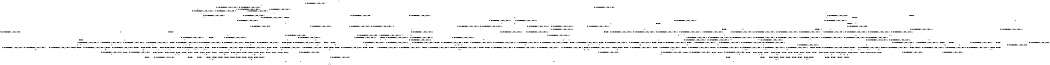 digraph BCG {
size = "7, 10.5";
center = TRUE;
node [shape = circle];
0 [peripheries = 2];
0 -> 1 [label = "EX !0 !ATOMIC_EXCH_BRANCH (1, +1, TRUE, +0, 2, TRUE) !::"];
0 -> 2 [label = "EX !1 !ATOMIC_EXCH_BRANCH (1, +0, TRUE, +0, 1, TRUE) !::"];
0 -> 3 [label = "EX !2 !ATOMIC_EXCH_BRANCH (1, +1, TRUE, +0, 3, TRUE) !::"];
0 -> 4 [label = "EX !0 !ATOMIC_EXCH_BRANCH (1, +1, TRUE, +0, 2, TRUE) !::"];
2 -> 5 [label = "EX !1 !ATOMIC_EXCH_BRANCH (1, +0, TRUE, +0, 1, TRUE) !:0:1:"];
2 -> 6 [label = "EX !2 !ATOMIC_EXCH_BRANCH (1, +1, TRUE, +0, 3, TRUE) !:0:1:"];
2 -> 7 [label = "EX !0 !ATOMIC_EXCH_BRANCH (1, +1, TRUE, +0, 2, TRUE) !:0:1:"];
2 -> 8 [label = "EX !1 !ATOMIC_EXCH_BRANCH (1, +0, TRUE, +0, 1, TRUE) !:0:1:"];
3 -> 9 [label = "EX !0 !ATOMIC_EXCH_BRANCH (1, +1, TRUE, +0, 2, FALSE) !:0:1:2:"];
3 -> 10 [label = "TERMINATE !2"];
3 -> 11 [label = "EX !1 !ATOMIC_EXCH_BRANCH (1, +0, TRUE, +0, 1, FALSE) !:0:1:2:"];
3 -> 12 [label = "EX !0 !ATOMIC_EXCH_BRANCH (1, +1, TRUE, +0, 2, FALSE) !:0:1:2:"];
4 -> 13 [label = "TERMINATE !0"];
4 -> 14 [label = "TERMINATE !0"];
4 -> 15 [label = "EX !1 !ATOMIC_EXCH_BRANCH (1, +0, TRUE, +0, 1, FALSE) !:0:"];
4 -> 16 [label = "EX !2 !ATOMIC_EXCH_BRANCH (1, +1, TRUE, +0, 3, FALSE) !:0:"];
5 -> 17 [label = "EX !0 !ATOMIC_EXCH_BRANCH (1, +1, TRUE, +0, 2, TRUE) !:0:1:"];
6 -> 18 [label = "EX !1 !ATOMIC_EXCH_BRANCH (1, +0, TRUE, +0, 1, FALSE) !:0:1:2:"];
6 -> 19 [label = "TERMINATE !2"];
6 -> 20 [label = "EX !0 !ATOMIC_EXCH_BRANCH (1, +1, TRUE, +0, 2, FALSE) !:0:1:2:"];
6 -> 11 [label = "EX !1 !ATOMIC_EXCH_BRANCH (1, +0, TRUE, +0, 1, FALSE) !:0:1:2:"];
7 -> 21 [label = "EX !1 !ATOMIC_EXCH_BRANCH (1, +0, TRUE, +0, 1, FALSE) !:0:1:"];
7 -> 22 [label = "TERMINATE !0"];
7 -> 23 [label = "EX !2 !ATOMIC_EXCH_BRANCH (1, +1, TRUE, +0, 3, FALSE) !:0:1:"];
7 -> 24 [label = "EX !1 !ATOMIC_EXCH_BRANCH (1, +0, TRUE, +0, 1, FALSE) !:0:1:"];
8 -> 17 [label = "EX !0 !ATOMIC_EXCH_BRANCH (1, +1, TRUE, +0, 2, TRUE) !:0:1:"];
8 -> 6 [label = "EX !2 !ATOMIC_EXCH_BRANCH (1, +1, TRUE, +0, 3, TRUE) !:0:1:"];
8 -> 7 [label = "EX !0 !ATOMIC_EXCH_BRANCH (1, +1, TRUE, +0, 2, TRUE) !:0:1:"];
8 -> 8 [label = "EX !1 !ATOMIC_EXCH_BRANCH (1, +0, TRUE, +0, 1, TRUE) !:0:1:"];
9 -> 25 [label = "EX !1 !ATOMIC_EXCH_BRANCH (1, +0, TRUE, +0, 1, FALSE) !:0:1:2:"];
10 -> 26 [label = "EX !0 !ATOMIC_EXCH_BRANCH (1, +1, TRUE, +0, 2, FALSE) !:0:1:"];
10 -> 27 [label = "EX !1 !ATOMIC_EXCH_BRANCH (1, +0, TRUE, +0, 1, FALSE) !:0:1:"];
10 -> 28 [label = "EX !0 !ATOMIC_EXCH_BRANCH (1, +1, TRUE, +0, 2, FALSE) !:0:1:"];
11 -> 29 [label = "EX !0 !ATOMIC_EXCH_BRANCH (1, +1, TRUE, +0, 2, TRUE) !:0:1:2:"];
11 -> 30 [label = "TERMINATE !1"];
11 -> 31 [label = "TERMINATE !2"];
11 -> 32 [label = "EX !0 !ATOMIC_EXCH_BRANCH (1, +1, TRUE, +0, 2, TRUE) !:0:1:2:"];
12 -> 25 [label = "EX !1 !ATOMIC_EXCH_BRANCH (1, +0, TRUE, +0, 1, FALSE) !:0:1:2:"];
12 -> 33 [label = "TERMINATE !2"];
12 -> 34 [label = "TERMINATE !0"];
12 -> 35 [label = "EX !1 !ATOMIC_EXCH_BRANCH (1, +0, TRUE, +0, 1, FALSE) !:0:1:2:"];
13 -> 1 [label = "EX !2 !ATOMIC_EXCH_BRANCH (1, +1, TRUE, +0, 3, FALSE) !::"];
14 -> 1 [label = "EX !2 !ATOMIC_EXCH_BRANCH (1, +1, TRUE, +0, 3, FALSE) !::"];
14 -> 36 [label = "EX !1 !ATOMIC_EXCH_BRANCH (1, +0, TRUE, +0, 1, FALSE) !::"];
14 -> 37 [label = "EX !2 !ATOMIC_EXCH_BRANCH (1, +1, TRUE, +0, 3, FALSE) !::"];
15 -> 38 [label = "TERMINATE !0"];
15 -> 39 [label = "TERMINATE !1"];
15 -> 40 [label = "TERMINATE !0"];
15 -> 41 [label = "EX !2 !ATOMIC_EXCH_BRANCH (1, +1, TRUE, +0, 3, TRUE) !:0:1:"];
16 -> 42 [label = "EX !2 !ATOMIC_EXCH_BRANCH (1, +0, TRUE, +1, 1, TRUE) !:0:1:2:"];
16 -> 43 [label = "TERMINATE !0"];
16 -> 44 [label = "EX !1 !ATOMIC_EXCH_BRANCH (1, +0, TRUE, +0, 1, FALSE) !:0:1:2:"];
16 -> 45 [label = "EX !2 !ATOMIC_EXCH_BRANCH (1, +0, TRUE, +1, 1, TRUE) !:0:1:2:"];
17 -> 21 [label = "EX !1 !ATOMIC_EXCH_BRANCH (1, +0, TRUE, +0, 1, FALSE) !:0:1:"];
18 -> 29 [label = "EX !0 !ATOMIC_EXCH_BRANCH (1, +1, TRUE, +0, 2, TRUE) !:0:1:2:"];
19 -> 46 [label = "EX !1 !ATOMIC_EXCH_BRANCH (1, +0, TRUE, +0, 1, FALSE) !:0:1:"];
19 -> 47 [label = "EX !0 !ATOMIC_EXCH_BRANCH (1, +1, TRUE, +0, 2, FALSE) !:0:1:"];
19 -> 27 [label = "EX !1 !ATOMIC_EXCH_BRANCH (1, +0, TRUE, +0, 1, FALSE) !:0:1:"];
20 -> 25 [label = "EX !1 !ATOMIC_EXCH_BRANCH (1, +0, TRUE, +0, 1, FALSE) !:0:1:2:"];
20 -> 48 [label = "TERMINATE !2"];
20 -> 49 [label = "TERMINATE !0"];
20 -> 35 [label = "EX !1 !ATOMIC_EXCH_BRANCH (1, +0, TRUE, +0, 1, FALSE) !:0:1:2:"];
21 -> 38 [label = "TERMINATE !0"];
22 -> 50 [label = "EX !1 !ATOMIC_EXCH_BRANCH (1, +0, TRUE, +0, 1, FALSE) !:1:"];
22 -> 51 [label = "EX !2 !ATOMIC_EXCH_BRANCH (1, +1, TRUE, +0, 3, FALSE) !:1:"];
22 -> 52 [label = "EX !1 !ATOMIC_EXCH_BRANCH (1, +0, TRUE, +0, 1, FALSE) !:1:"];
23 -> 53 [label = "EX !1 !ATOMIC_EXCH_BRANCH (1, +0, TRUE, +0, 1, FALSE) !:0:1:2:"];
23 -> 54 [label = "TERMINATE !0"];
23 -> 55 [label = "EX !2 !ATOMIC_EXCH_BRANCH (1, +0, TRUE, +1, 1, TRUE) !:0:1:2:"];
23 -> 44 [label = "EX !1 !ATOMIC_EXCH_BRANCH (1, +0, TRUE, +0, 1, FALSE) !:0:1:2:"];
24 -> 38 [label = "TERMINATE !0"];
24 -> 39 [label = "TERMINATE !1"];
24 -> 40 [label = "TERMINATE !0"];
24 -> 41 [label = "EX !2 !ATOMIC_EXCH_BRANCH (1, +1, TRUE, +0, 3, TRUE) !:0:1:"];
25 -> 56 [label = "TERMINATE !0"];
26 -> 57 [label = "EX !1 !ATOMIC_EXCH_BRANCH (1, +0, TRUE, +0, 1, FALSE) !:0:1:"];
27 -> 58 [label = "EX !0 !ATOMIC_EXCH_BRANCH (1, +1, TRUE, +0, 2, TRUE) !:0:1:"];
27 -> 59 [label = "TERMINATE !1"];
27 -> 60 [label = "EX !0 !ATOMIC_EXCH_BRANCH (1, +1, TRUE, +0, 2, TRUE) !:0:1:"];
28 -> 57 [label = "EX !1 !ATOMIC_EXCH_BRANCH (1, +0, TRUE, +0, 1, FALSE) !:0:1:"];
28 -> 61 [label = "TERMINATE !0"];
28 -> 62 [label = "EX !1 !ATOMIC_EXCH_BRANCH (1, +0, TRUE, +0, 1, FALSE) !:0:1:"];
29 -> 63 [label = "TERMINATE !0"];
30 -> 64 [label = "EX !0 !ATOMIC_EXCH_BRANCH (1, +1, TRUE, +0, 2, TRUE) !:0:2:"];
30 -> 59 [label = "TERMINATE !2"];
30 -> 65 [label = "EX !0 !ATOMIC_EXCH_BRANCH (1, +1, TRUE, +0, 2, TRUE) !:0:2:"];
31 -> 58 [label = "EX !0 !ATOMIC_EXCH_BRANCH (1, +1, TRUE, +0, 2, TRUE) !:0:1:"];
31 -> 59 [label = "TERMINATE !1"];
31 -> 60 [label = "EX !0 !ATOMIC_EXCH_BRANCH (1, +1, TRUE, +0, 2, TRUE) !:0:1:"];
32 -> 63 [label = "TERMINATE !0"];
32 -> 66 [label = "TERMINATE !1"];
32 -> 67 [label = "TERMINATE !2"];
32 -> 68 [label = "TERMINATE !0"];
33 -> 57 [label = "EX !1 !ATOMIC_EXCH_BRANCH (1, +0, TRUE, +0, 1, FALSE) !:0:1:"];
33 -> 61 [label = "TERMINATE !0"];
33 -> 62 [label = "EX !1 !ATOMIC_EXCH_BRANCH (1, +0, TRUE, +0, 1, FALSE) !:0:1:"];
34 -> 69 [label = "EX !1 !ATOMIC_EXCH_BRANCH (1, +0, TRUE, +0, 1, FALSE) !:1:2:"];
34 -> 61 [label = "TERMINATE !2"];
34 -> 70 [label = "EX !1 !ATOMIC_EXCH_BRANCH (1, +0, TRUE, +0, 1, FALSE) !:1:2:"];
35 -> 56 [label = "TERMINATE !0"];
35 -> 71 [label = "TERMINATE !1"];
35 -> 72 [label = "TERMINATE !2"];
35 -> 73 [label = "TERMINATE !0"];
36 -> 74 [label = "TERMINATE !1"];
36 -> 75 [label = "TERMINATE !1"];
36 -> 76 [label = "EX !2 !ATOMIC_EXCH_BRANCH (1, +1, TRUE, +0, 3, TRUE) !:1:"];
37 -> 77 [label = "EX !2 !ATOMIC_EXCH_BRANCH (1, +0, TRUE, +1, 1, TRUE) !:1:2:"];
37 -> 78 [label = "EX !1 !ATOMIC_EXCH_BRANCH (1, +0, TRUE, +0, 1, FALSE) !:1:2:"];
37 -> 79 [label = "EX !2 !ATOMIC_EXCH_BRANCH (1, +0, TRUE, +1, 1, TRUE) !:1:2:"];
38 -> 74 [label = "TERMINATE !1"];
39 -> 74 [label = "TERMINATE !0"];
39 -> 75 [label = "TERMINATE !0"];
39 -> 80 [label = "EX !2 !ATOMIC_EXCH_BRANCH (1, +1, TRUE, +0, 3, TRUE) !:0:"];
40 -> 74 [label = "TERMINATE !1"];
40 -> 75 [label = "TERMINATE !1"];
40 -> 76 [label = "EX !2 !ATOMIC_EXCH_BRANCH (1, +1, TRUE, +0, 3, TRUE) !:1:"];
41 -> 63 [label = "TERMINATE !0"];
41 -> 66 [label = "TERMINATE !1"];
41 -> 67 [label = "TERMINATE !2"];
41 -> 68 [label = "TERMINATE !0"];
42 -> 81 [label = "EX !2 !ATOMIC_EXCH_BRANCH (1, +1, TRUE, +0, 3, TRUE) !:0:1:2:"];
43 -> 77 [label = "EX !2 !ATOMIC_EXCH_BRANCH (1, +0, TRUE, +1, 1, TRUE) !:1:2:"];
43 -> 78 [label = "EX !1 !ATOMIC_EXCH_BRANCH (1, +0, TRUE, +0, 1, FALSE) !:1:2:"];
43 -> 79 [label = "EX !2 !ATOMIC_EXCH_BRANCH (1, +0, TRUE, +1, 1, TRUE) !:1:2:"];
44 -> 82 [label = "EX !2 !ATOMIC_EXCH_BRANCH (1, +0, TRUE, +1, 1, FALSE) !:0:1:2:"];
44 -> 83 [label = "TERMINATE !1"];
44 -> 84 [label = "TERMINATE !0"];
44 -> 85 [label = "EX !2 !ATOMIC_EXCH_BRANCH (1, +0, TRUE, +1, 1, FALSE) !:0:1:2:"];
45 -> 81 [label = "EX !2 !ATOMIC_EXCH_BRANCH (1, +1, TRUE, +0, 3, TRUE) !:0:1:2:"];
45 -> 86 [label = "TERMINATE !0"];
45 -> 87 [label = "EX !1 !ATOMIC_EXCH_BRANCH (1, +0, TRUE, +0, 1, TRUE) !:0:1:2:"];
45 -> 88 [label = "EX !2 !ATOMIC_EXCH_BRANCH (1, +1, TRUE, +0, 3, TRUE) !:0:1:2:"];
46 -> 58 [label = "EX !0 !ATOMIC_EXCH_BRANCH (1, +1, TRUE, +0, 2, TRUE) !:0:1:"];
47 -> 57 [label = "EX !1 !ATOMIC_EXCH_BRANCH (1, +0, TRUE, +0, 1, FALSE) !:0:1:"];
47 -> 89 [label = "TERMINATE !0"];
47 -> 62 [label = "EX !1 !ATOMIC_EXCH_BRANCH (1, +0, TRUE, +0, 1, FALSE) !:0:1:"];
48 -> 57 [label = "EX !1 !ATOMIC_EXCH_BRANCH (1, +0, TRUE, +0, 1, FALSE) !:0:1:"];
48 -> 89 [label = "TERMINATE !0"];
48 -> 62 [label = "EX !1 !ATOMIC_EXCH_BRANCH (1, +0, TRUE, +0, 1, FALSE) !:0:1:"];
49 -> 69 [label = "EX !1 !ATOMIC_EXCH_BRANCH (1, +0, TRUE, +0, 1, FALSE) !:1:2:"];
49 -> 89 [label = "TERMINATE !2"];
49 -> 70 [label = "EX !1 !ATOMIC_EXCH_BRANCH (1, +0, TRUE, +0, 1, FALSE) !:1:2:"];
50 -> 74 [label = "TERMINATE !1"];
51 -> 90 [label = "EX !1 !ATOMIC_EXCH_BRANCH (1, +0, TRUE, +0, 1, FALSE) !:1:2:"];
51 -> 91 [label = "EX !2 !ATOMIC_EXCH_BRANCH (1, +0, TRUE, +1, 1, TRUE) !:1:2:"];
51 -> 78 [label = "EX !1 !ATOMIC_EXCH_BRANCH (1, +0, TRUE, +0, 1, FALSE) !:1:2:"];
52 -> 74 [label = "TERMINATE !1"];
52 -> 75 [label = "TERMINATE !1"];
52 -> 76 [label = "EX !2 !ATOMIC_EXCH_BRANCH (1, +1, TRUE, +0, 3, TRUE) !:1:"];
53 -> 82 [label = "EX !2 !ATOMIC_EXCH_BRANCH (1, +0, TRUE, +1, 1, FALSE) !:0:1:2:"];
54 -> 90 [label = "EX !1 !ATOMIC_EXCH_BRANCH (1, +0, TRUE, +0, 1, FALSE) !:1:2:"];
54 -> 91 [label = "EX !2 !ATOMIC_EXCH_BRANCH (1, +0, TRUE, +1, 1, TRUE) !:1:2:"];
54 -> 78 [label = "EX !1 !ATOMIC_EXCH_BRANCH (1, +0, TRUE, +0, 1, FALSE) !:1:2:"];
55 -> 92 [label = "EX !1 !ATOMIC_EXCH_BRANCH (1, +0, TRUE, +0, 1, TRUE) !:0:1:2:"];
55 -> 93 [label = "TERMINATE !0"];
55 -> 94 [label = "EX !2 !ATOMIC_EXCH_BRANCH (1, +1, TRUE, +0, 3, TRUE) !:0:1:2:"];
55 -> 87 [label = "EX !1 !ATOMIC_EXCH_BRANCH (1, +0, TRUE, +0, 1, TRUE) !:0:1:2:"];
56 -> 95 [label = "TERMINATE !2"];
57 -> 95 [label = "TERMINATE !0"];
58 -> 96 [label = "TERMINATE !0"];
59 -> 97 [label = "EX !0 !ATOMIC_EXCH_BRANCH (1, +1, TRUE, +0, 2, TRUE) !:0:"];
59 -> 98 [label = "EX !0 !ATOMIC_EXCH_BRANCH (1, +1, TRUE, +0, 2, TRUE) !:0:"];
60 -> 96 [label = "TERMINATE !0"];
60 -> 99 [label = "TERMINATE !1"];
60 -> 100 [label = "TERMINATE !0"];
61 -> 101 [label = "EX !1 !ATOMIC_EXCH_BRANCH (1, +0, TRUE, +0, 1, FALSE) !:1:"];
61 -> 102 [label = "EX !1 !ATOMIC_EXCH_BRANCH (1, +0, TRUE, +0, 1, FALSE) !:1:"];
62 -> 95 [label = "TERMINATE !0"];
62 -> 103 [label = "TERMINATE !1"];
62 -> 104 [label = "TERMINATE !0"];
63 -> 96 [label = "TERMINATE !2"];
64 -> 105 [label = "TERMINATE !0"];
65 -> 105 [label = "TERMINATE !0"];
65 -> 99 [label = "TERMINATE !2"];
65 -> 106 [label = "TERMINATE !0"];
66 -> 105 [label = "TERMINATE !0"];
66 -> 99 [label = "TERMINATE !2"];
66 -> 106 [label = "TERMINATE !0"];
67 -> 96 [label = "TERMINATE !0"];
67 -> 99 [label = "TERMINATE !1"];
67 -> 100 [label = "TERMINATE !0"];
68 -> 96 [label = "TERMINATE !2"];
68 -> 106 [label = "TERMINATE !1"];
68 -> 100 [label = "TERMINATE !2"];
69 -> 95 [label = "TERMINATE !2"];
70 -> 95 [label = "TERMINATE !2"];
70 -> 107 [label = "TERMINATE !1"];
70 -> 104 [label = "TERMINATE !2"];
71 -> 108 [label = "TERMINATE !0"];
71 -> 103 [label = "TERMINATE !2"];
71 -> 107 [label = "TERMINATE !0"];
72 -> 95 [label = "TERMINATE !0"];
72 -> 103 [label = "TERMINATE !1"];
72 -> 104 [label = "TERMINATE !0"];
73 -> 95 [label = "TERMINATE !2"];
73 -> 107 [label = "TERMINATE !1"];
73 -> 104 [label = "TERMINATE !2"];
74 -> 1 [label = "EX !2 !ATOMIC_EXCH_BRANCH (1, +1, TRUE, +0, 3, TRUE) !::"];
75 -> 1 [label = "EX !2 !ATOMIC_EXCH_BRANCH (1, +1, TRUE, +0, 3, TRUE) !::"];
75 -> 109 [label = "EX !2 !ATOMIC_EXCH_BRANCH (1, +1, TRUE, +0, 3, TRUE) !::"];
76 -> 96 [label = "TERMINATE !2"];
76 -> 106 [label = "TERMINATE !1"];
76 -> 100 [label = "TERMINATE !2"];
77 -> 110 [label = "EX !2 !ATOMIC_EXCH_BRANCH (1, +1, TRUE, +0, 3, TRUE) !:1:2:"];
78 -> 111 [label = "EX !2 !ATOMIC_EXCH_BRANCH (1, +0, TRUE, +1, 1, FALSE) !:1:2:"];
78 -> 112 [label = "TERMINATE !1"];
78 -> 113 [label = "EX !2 !ATOMIC_EXCH_BRANCH (1, +0, TRUE, +1, 1, FALSE) !:1:2:"];
79 -> 110 [label = "EX !2 !ATOMIC_EXCH_BRANCH (1, +1, TRUE, +0, 3, TRUE) !:1:2:"];
79 -> 114 [label = "EX !1 !ATOMIC_EXCH_BRANCH (1, +0, TRUE, +0, 1, TRUE) !:1:2:"];
79 -> 115 [label = "EX !2 !ATOMIC_EXCH_BRANCH (1, +1, TRUE, +0, 3, TRUE) !:1:2:"];
80 -> 105 [label = "TERMINATE !0"];
80 -> 99 [label = "TERMINATE !2"];
80 -> 106 [label = "TERMINATE !0"];
81 -> 25 [label = "EX !1 !ATOMIC_EXCH_BRANCH (1, +0, TRUE, +0, 1, FALSE) !:0:1:2:"];
82 -> 56 [label = "TERMINATE !0"];
83 -> 116 [label = "EX !2 !ATOMIC_EXCH_BRANCH (1, +0, TRUE, +1, 1, FALSE) !:0:2:"];
83 -> 112 [label = "TERMINATE !0"];
83 -> 117 [label = "EX !2 !ATOMIC_EXCH_BRANCH (1, +0, TRUE, +1, 1, FALSE) !:0:2:"];
84 -> 111 [label = "EX !2 !ATOMIC_EXCH_BRANCH (1, +0, TRUE, +1, 1, FALSE) !:1:2:"];
84 -> 112 [label = "TERMINATE !1"];
84 -> 113 [label = "EX !2 !ATOMIC_EXCH_BRANCH (1, +0, TRUE, +1, 1, FALSE) !:1:2:"];
85 -> 56 [label = "TERMINATE !0"];
85 -> 71 [label = "TERMINATE !1"];
85 -> 72 [label = "TERMINATE !2"];
85 -> 73 [label = "TERMINATE !0"];
86 -> 110 [label = "EX !2 !ATOMIC_EXCH_BRANCH (1, +1, TRUE, +0, 3, TRUE) !:1:2:"];
86 -> 114 [label = "EX !1 !ATOMIC_EXCH_BRANCH (1, +0, TRUE, +0, 1, TRUE) !:1:2:"];
86 -> 115 [label = "EX !2 !ATOMIC_EXCH_BRANCH (1, +1, TRUE, +0, 3, TRUE) !:1:2:"];
87 -> 118 [label = "EX !2 !ATOMIC_EXCH_BRANCH (1, +1, TRUE, +0, 3, TRUE) !:0:1:2:"];
87 -> 93 [label = "TERMINATE !0"];
87 -> 94 [label = "EX !2 !ATOMIC_EXCH_BRANCH (1, +1, TRUE, +0, 3, TRUE) !:0:1:2:"];
87 -> 87 [label = "EX !1 !ATOMIC_EXCH_BRANCH (1, +0, TRUE, +0, 1, TRUE) !:0:1:2:"];
88 -> 25 [label = "EX !1 !ATOMIC_EXCH_BRANCH (1, +0, TRUE, +0, 1, FALSE) !:0:1:2:"];
88 -> 33 [label = "TERMINATE !2"];
88 -> 34 [label = "TERMINATE !0"];
88 -> 35 [label = "EX !1 !ATOMIC_EXCH_BRANCH (1, +0, TRUE, +0, 1, FALSE) !:0:1:2:"];
89 -> 101 [label = "EX !1 !ATOMIC_EXCH_BRANCH (1, +0, TRUE, +0, 1, FALSE) !:1:"];
89 -> 102 [label = "EX !1 !ATOMIC_EXCH_BRANCH (1, +0, TRUE, +0, 1, FALSE) !:1:"];
90 -> 111 [label = "EX !2 !ATOMIC_EXCH_BRANCH (1, +0, TRUE, +1, 1, FALSE) !:1:2:"];
91 -> 119 [label = "EX !1 !ATOMIC_EXCH_BRANCH (1, +0, TRUE, +0, 1, TRUE) !:1:2:"];
91 -> 120 [label = "EX !2 !ATOMIC_EXCH_BRANCH (1, +1, TRUE, +0, 3, TRUE) !:1:2:"];
91 -> 114 [label = "EX !1 !ATOMIC_EXCH_BRANCH (1, +0, TRUE, +0, 1, TRUE) !:1:2:"];
92 -> 118 [label = "EX !2 !ATOMIC_EXCH_BRANCH (1, +1, TRUE, +0, 3, TRUE) !:0:1:2:"];
93 -> 119 [label = "EX !1 !ATOMIC_EXCH_BRANCH (1, +0, TRUE, +0, 1, TRUE) !:1:2:"];
93 -> 120 [label = "EX !2 !ATOMIC_EXCH_BRANCH (1, +1, TRUE, +0, 3, TRUE) !:1:2:"];
93 -> 114 [label = "EX !1 !ATOMIC_EXCH_BRANCH (1, +0, TRUE, +0, 1, TRUE) !:1:2:"];
94 -> 25 [label = "EX !1 !ATOMIC_EXCH_BRANCH (1, +0, TRUE, +0, 1, FALSE) !:0:1:2:"];
94 -> 48 [label = "TERMINATE !2"];
94 -> 49 [label = "TERMINATE !0"];
94 -> 35 [label = "EX !1 !ATOMIC_EXCH_BRANCH (1, +0, TRUE, +0, 1, FALSE) !:0:1:2:"];
95 -> 121 [label = "TERMINATE !1"];
96 -> 122 [label = "TERMINATE !1"];
97 -> 122 [label = "TERMINATE !0"];
98 -> 122 [label = "TERMINATE !0"];
98 -> 123 [label = "TERMINATE !0"];
99 -> 122 [label = "TERMINATE !0"];
99 -> 123 [label = "TERMINATE !0"];
100 -> 122 [label = "TERMINATE !1"];
100 -> 123 [label = "TERMINATE !1"];
101 -> 121 [label = "TERMINATE !1"];
102 -> 121 [label = "TERMINATE !1"];
102 -> 124 [label = "TERMINATE !1"];
103 -> 121 [label = "TERMINATE !0"];
103 -> 124 [label = "TERMINATE !0"];
104 -> 121 [label = "TERMINATE !1"];
104 -> 124 [label = "TERMINATE !1"];
105 -> 122 [label = "TERMINATE !2"];
106 -> 122 [label = "TERMINATE !2"];
106 -> 123 [label = "TERMINATE !2"];
107 -> 121 [label = "TERMINATE !2"];
107 -> 124 [label = "TERMINATE !2"];
108 -> 121 [label = "TERMINATE !2"];
109 -> 122 [label = "TERMINATE !2"];
109 -> 123 [label = "TERMINATE !2"];
110 -> 69 [label = "EX !1 !ATOMIC_EXCH_BRANCH (1, +0, TRUE, +0, 1, FALSE) !:1:2:"];
111 -> 95 [label = "TERMINATE !2"];
112 -> 125 [label = "EX !2 !ATOMIC_EXCH_BRANCH (1, +0, TRUE, +1, 1, FALSE) !:2:"];
112 -> 126 [label = "EX !2 !ATOMIC_EXCH_BRANCH (1, +0, TRUE, +1, 1, FALSE) !:2:"];
113 -> 95 [label = "TERMINATE !2"];
113 -> 107 [label = "TERMINATE !1"];
113 -> 104 [label = "TERMINATE !2"];
114 -> 127 [label = "EX !2 !ATOMIC_EXCH_BRANCH (1, +1, TRUE, +0, 3, TRUE) !:1:2:"];
114 -> 120 [label = "EX !2 !ATOMIC_EXCH_BRANCH (1, +1, TRUE, +0, 3, TRUE) !:1:2:"];
114 -> 114 [label = "EX !1 !ATOMIC_EXCH_BRANCH (1, +0, TRUE, +0, 1, TRUE) !:1:2:"];
115 -> 69 [label = "EX !1 !ATOMIC_EXCH_BRANCH (1, +0, TRUE, +0, 1, FALSE) !:1:2:"];
115 -> 61 [label = "TERMINATE !2"];
115 -> 70 [label = "EX !1 !ATOMIC_EXCH_BRANCH (1, +0, TRUE, +0, 1, FALSE) !:1:2:"];
116 -> 108 [label = "TERMINATE !0"];
117 -> 108 [label = "TERMINATE !0"];
117 -> 103 [label = "TERMINATE !2"];
117 -> 107 [label = "TERMINATE !0"];
118 -> 25 [label = "EX !1 !ATOMIC_EXCH_BRANCH (1, +0, TRUE, +0, 1, FALSE) !:0:1:2:"];
119 -> 127 [label = "EX !2 !ATOMIC_EXCH_BRANCH (1, +1, TRUE, +0, 3, TRUE) !:1:2:"];
120 -> 69 [label = "EX !1 !ATOMIC_EXCH_BRANCH (1, +0, TRUE, +0, 1, FALSE) !:1:2:"];
120 -> 89 [label = "TERMINATE !2"];
120 -> 70 [label = "EX !1 !ATOMIC_EXCH_BRANCH (1, +0, TRUE, +0, 1, FALSE) !:1:2:"];
121 -> 1 [label = "exit"];
122 -> 1 [label = "exit"];
123 -> 1 [label = "exit"];
124 -> 1 [label = "exit"];
125 -> 121 [label = "TERMINATE !2"];
126 -> 121 [label = "TERMINATE !2"];
126 -> 124 [label = "TERMINATE !2"];
127 -> 69 [label = "EX !1 !ATOMIC_EXCH_BRANCH (1, +0, TRUE, +0, 1, FALSE) !:1:2:"];
}
